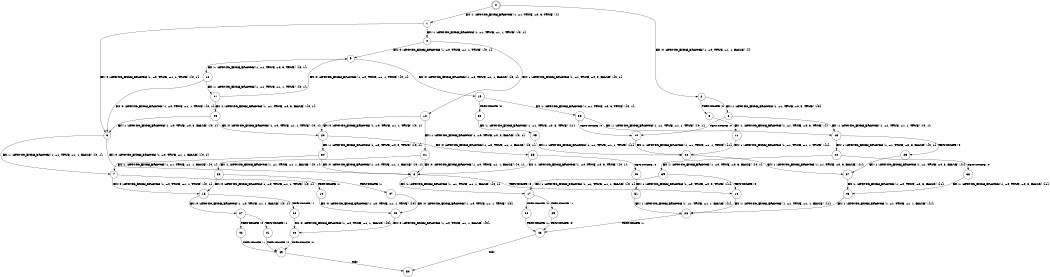 digraph BCG {
size = "7, 10.5";
center = TRUE;
node [shape = circle];
0 [peripheries = 2];
0 -> 1 [label = "EX !1 !ATOMIC_EXCH_BRANCH (1, +1, TRUE, +0, 3, TRUE) !{}"];
0 -> 2 [label = "EX !0 !ATOMIC_EXCH_BRANCH (1, +0, TRUE, +1, 1, FALSE) !{}"];
1 -> 3 [label = "EX !0 !ATOMIC_EXCH_BRANCH (1, +0, TRUE, +1, 1, TRUE) !{0, 1}"];
1 -> 4 [label = "EX !1 !ATOMIC_EXCH_BRANCH (1, +1, TRUE, +1, 1, TRUE) !{0, 1}"];
2 -> 5 [label = "TERMINATE !0"];
2 -> 6 [label = "EX !1 !ATOMIC_EXCH_BRANCH (1, +1, TRUE, +0, 3, TRUE) !{0}"];
3 -> 7 [label = "EX !1 !ATOMIC_EXCH_BRANCH (1, +1, TRUE, +1, 1, FALSE) !{0, 1}"];
3 -> 8 [label = "EX !0 !ATOMIC_EXCH_BRANCH (1, +0, TRUE, +1, 1, FALSE) !{0, 1}"];
4 -> 9 [label = "EX !0 !ATOMIC_EXCH_BRANCH (1, +0, TRUE, +1, 1, TRUE) !{0, 1}"];
4 -> 10 [label = "EX !1 !ATOMIC_EXCH_BRANCH (1, +1, TRUE, +0, 3, FALSE) !{0, 1}"];
5 -> 11 [label = "EX !1 !ATOMIC_EXCH_BRANCH (1, +1, TRUE, +0, 3, TRUE) !{}"];
6 -> 12 [label = "TERMINATE !0"];
6 -> 13 [label = "EX !1 !ATOMIC_EXCH_BRANCH (1, +1, TRUE, +1, 1, TRUE) !{0, 1}"];
7 -> 14 [label = "TERMINATE !1"];
7 -> 15 [label = "EX !0 !ATOMIC_EXCH_BRANCH (1, +0, TRUE, +1, 1, TRUE) !{0, 1}"];
8 -> 16 [label = "TERMINATE !0"];
8 -> 17 [label = "EX !1 !ATOMIC_EXCH_BRANCH (1, +1, TRUE, +1, 1, FALSE) !{0, 1}"];
9 -> 18 [label = "EX !1 !ATOMIC_EXCH_BRANCH (1, +1, TRUE, +0, 3, TRUE) !{0, 1}"];
9 -> 19 [label = "EX !0 !ATOMIC_EXCH_BRANCH (1, +0, TRUE, +1, 1, FALSE) !{0, 1}"];
10 -> 20 [label = "EX !0 !ATOMIC_EXCH_BRANCH (1, +0, TRUE, +1, 1, TRUE) !{0, 1}"];
10 -> 21 [label = "EX !1 !ATOMIC_EXCH_BRANCH (1, +0, TRUE, +0, 3, FALSE) !{0, 1}"];
11 -> 22 [label = "EX !1 !ATOMIC_EXCH_BRANCH (1, +1, TRUE, +1, 1, TRUE) !{1}"];
12 -> 22 [label = "EX !1 !ATOMIC_EXCH_BRANCH (1, +1, TRUE, +1, 1, TRUE) !{1}"];
13 -> 23 [label = "TERMINATE !0"];
13 -> 24 [label = "EX !1 !ATOMIC_EXCH_BRANCH (1, +1, TRUE, +0, 3, FALSE) !{0, 1}"];
14 -> 25 [label = "EX !0 !ATOMIC_EXCH_BRANCH (1, +0, TRUE, +1, 1, TRUE) !{0}"];
15 -> 26 [label = "TERMINATE !1"];
15 -> 27 [label = "EX !0 !ATOMIC_EXCH_BRANCH (1, +0, TRUE, +1, 1, FALSE) !{0, 1}"];
16 -> 28 [label = "EX !1 !ATOMIC_EXCH_BRANCH (1, +1, TRUE, +1, 1, FALSE) !{1}"];
17 -> 29 [label = "TERMINATE !1"];
17 -> 30 [label = "TERMINATE !0"];
18 -> 31 [label = "EX !1 !ATOMIC_EXCH_BRANCH (1, +1, TRUE, +1, 1, TRUE) !{0, 1}"];
18 -> 3 [label = "EX !0 !ATOMIC_EXCH_BRANCH (1, +0, TRUE, +1, 1, TRUE) !{0, 1}"];
19 -> 32 [label = "TERMINATE !0"];
19 -> 33 [label = "EX !1 !ATOMIC_EXCH_BRANCH (1, +1, TRUE, +0, 3, TRUE) !{0, 1}"];
20 -> 34 [label = "EX !1 !ATOMIC_EXCH_BRANCH (1, +0, TRUE, +0, 3, TRUE) !{0, 1}"];
20 -> 35 [label = "EX !0 !ATOMIC_EXCH_BRANCH (1, +0, TRUE, +1, 1, FALSE) !{0, 1}"];
21 -> 8 [label = "EX !0 !ATOMIC_EXCH_BRANCH (1, +0, TRUE, +1, 1, FALSE) !{0, 1}"];
21 -> 36 [label = "EX !1 !ATOMIC_EXCH_BRANCH (1, +1, TRUE, +1, 1, FALSE) !{0, 1}"];
22 -> 37 [label = "EX !1 !ATOMIC_EXCH_BRANCH (1, +1, TRUE, +0, 3, FALSE) !{1}"];
23 -> 37 [label = "EX !1 !ATOMIC_EXCH_BRANCH (1, +1, TRUE, +0, 3, FALSE) !{1}"];
24 -> 38 [label = "TERMINATE !0"];
24 -> 39 [label = "EX !1 !ATOMIC_EXCH_BRANCH (1, +0, TRUE, +0, 3, FALSE) !{0, 1}"];
25 -> 40 [label = "EX !0 !ATOMIC_EXCH_BRANCH (1, +0, TRUE, +1, 1, FALSE) !{0}"];
26 -> 40 [label = "EX !0 !ATOMIC_EXCH_BRANCH (1, +0, TRUE, +1, 1, FALSE) !{0}"];
27 -> 41 [label = "TERMINATE !1"];
27 -> 42 [label = "TERMINATE !0"];
28 -> 43 [label = "TERMINATE !1"];
29 -> 43 [label = "TERMINATE !0"];
30 -> 43 [label = "TERMINATE !1"];
31 -> 44 [label = "EX !1 !ATOMIC_EXCH_BRANCH (1, +1, TRUE, +0, 3, FALSE) !{0, 1}"];
31 -> 9 [label = "EX !0 !ATOMIC_EXCH_BRANCH (1, +0, TRUE, +1, 1, TRUE) !{0, 1}"];
32 -> 45 [label = "EX !1 !ATOMIC_EXCH_BRANCH (1, +1, TRUE, +0, 3, TRUE) !{1}"];
33 -> 12 [label = "TERMINATE !0"];
33 -> 13 [label = "EX !1 !ATOMIC_EXCH_BRANCH (1, +1, TRUE, +1, 1, TRUE) !{0, 1}"];
34 -> 7 [label = "EX !1 !ATOMIC_EXCH_BRANCH (1, +1, TRUE, +1, 1, FALSE) !{0, 1}"];
34 -> 8 [label = "EX !0 !ATOMIC_EXCH_BRANCH (1, +0, TRUE, +1, 1, FALSE) !{0, 1}"];
35 -> 46 [label = "TERMINATE !0"];
35 -> 8 [label = "EX !1 !ATOMIC_EXCH_BRANCH (1, +0, TRUE, +0, 3, TRUE) !{0, 1}"];
36 -> 47 [label = "TERMINATE !1"];
36 -> 15 [label = "EX !0 !ATOMIC_EXCH_BRANCH (1, +0, TRUE, +1, 1, TRUE) !{0, 1}"];
37 -> 48 [label = "EX !1 !ATOMIC_EXCH_BRANCH (1, +0, TRUE, +0, 3, FALSE) !{1}"];
38 -> 48 [label = "EX !1 !ATOMIC_EXCH_BRANCH (1, +0, TRUE, +0, 3, FALSE) !{1}"];
39 -> 16 [label = "TERMINATE !0"];
39 -> 17 [label = "EX !1 !ATOMIC_EXCH_BRANCH (1, +1, TRUE, +1, 1, FALSE) !{0, 1}"];
40 -> 49 [label = "TERMINATE !0"];
41 -> 49 [label = "TERMINATE !0"];
42 -> 49 [label = "TERMINATE !1"];
43 -> 50 [label = "exit"];
44 -> 3 [label = "EX !1 !ATOMIC_EXCH_BRANCH (1, +0, TRUE, +0, 3, FALSE) !{0, 1}"];
44 -> 20 [label = "EX !0 !ATOMIC_EXCH_BRANCH (1, +0, TRUE, +1, 1, TRUE) !{0, 1}"];
45 -> 22 [label = "EX !1 !ATOMIC_EXCH_BRANCH (1, +1, TRUE, +1, 1, TRUE) !{1}"];
46 -> 51 [label = "EX !1 !ATOMIC_EXCH_BRANCH (1, +0, TRUE, +0, 3, TRUE) !{1}"];
47 -> 25 [label = "EX !0 !ATOMIC_EXCH_BRANCH (1, +0, TRUE, +1, 1, TRUE) !{0}"];
48 -> 28 [label = "EX !1 !ATOMIC_EXCH_BRANCH (1, +1, TRUE, +1, 1, FALSE) !{1}"];
49 -> 50 [label = "exit"];
51 -> 28 [label = "EX !1 !ATOMIC_EXCH_BRANCH (1, +1, TRUE, +1, 1, FALSE) !{1}"];
}
